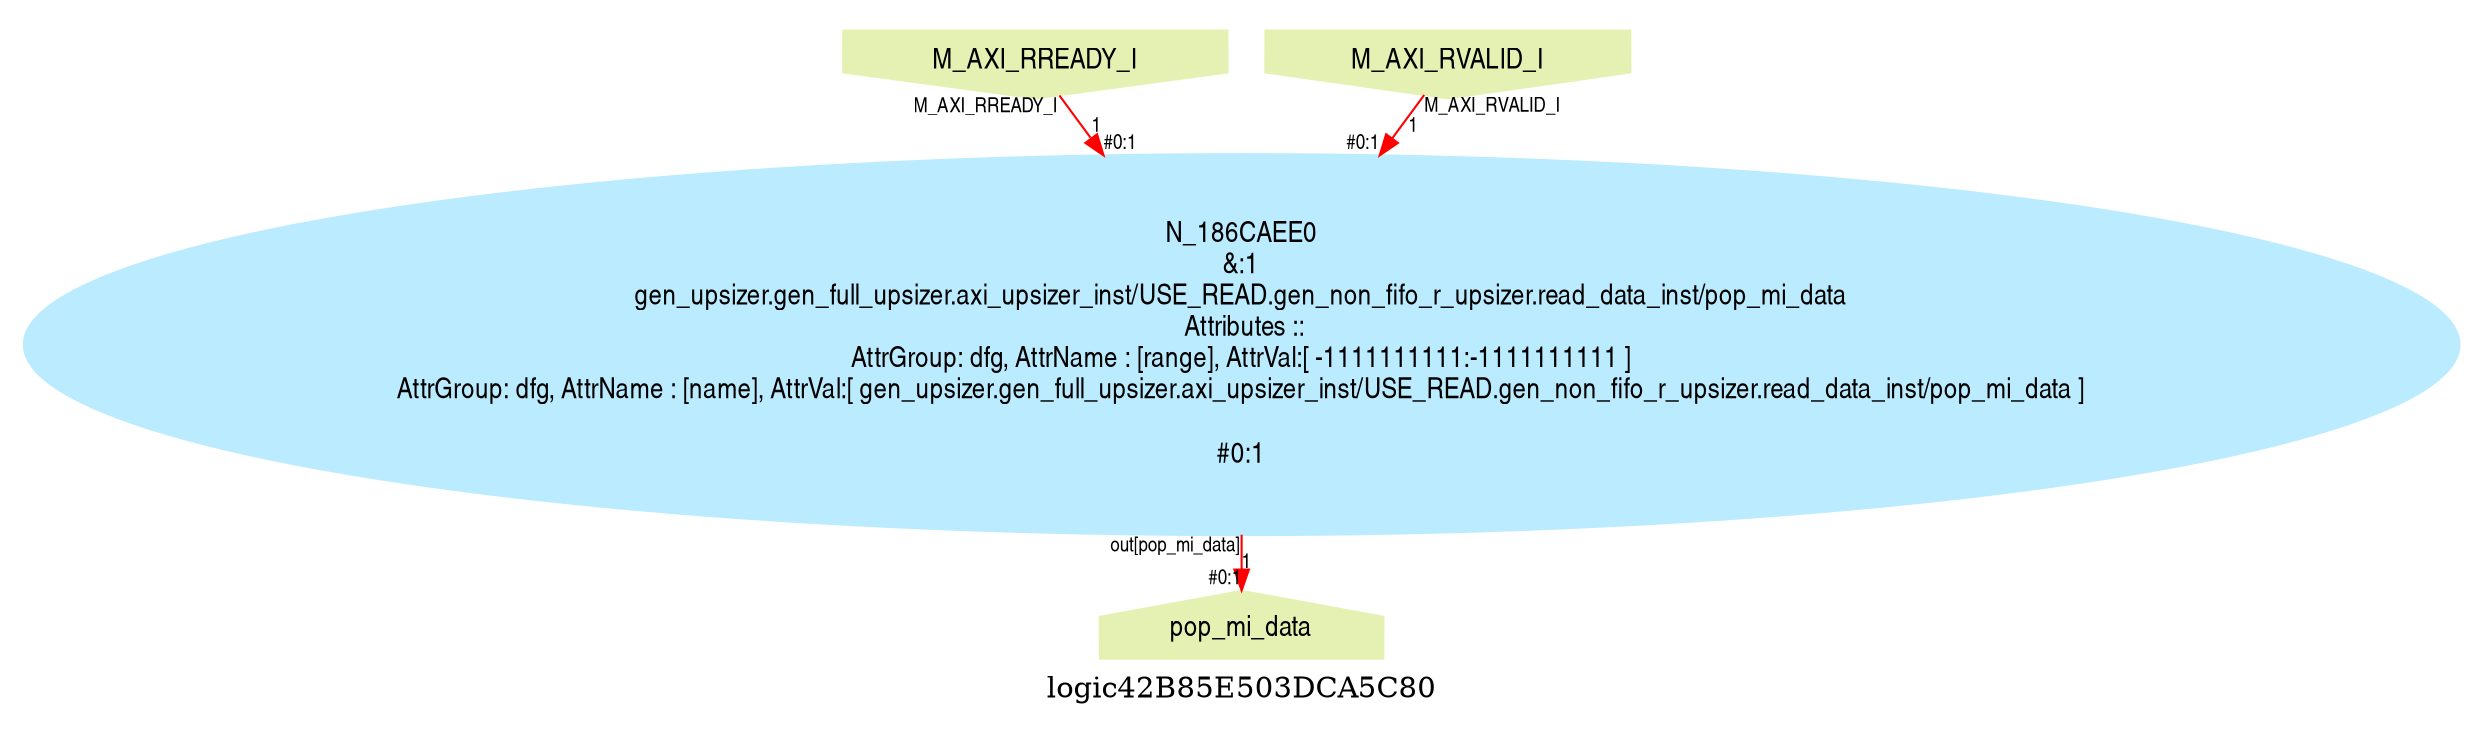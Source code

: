 digraph logic42B85E503DCA5C80 {
graph [label="logic42B85E503DCA5C80", margin="0.1,0.1", size="100,100", ranksep=0.1, splines=true];
node [style=filled, color="#ffee80", fontname=helveticanarrow];
edge [color="#ff0000", fontsize=10, fontname=helveticanarrow];
{ rank = source;logic42B85E503DCA5C80_M_AXI_RREADY_I [label="M_AXI_RREADY_I", shape=invhouse, color="#e4f1b2"];
logic42B85E503DCA5C80_M_AXI_RVALID_I [label="M_AXI_RVALID_I", shape=invhouse, color="#e4f1b2"];
}
{ rank = sink;logic42B85E503DCA5C80_pop_mi_data [label="pop_mi_data", shape=house, color="#e4f1b2"];
}
N_186CAEE0 [label="N_186CAEE0\n&:1\ngen_upsizer.gen_full_upsizer.axi_upsizer_inst/USE_READ.gen_non_fifo_r_upsizer.read_data_inst/pop_mi_data\n Attributes ::\nAttrGroup: dfg, AttrName : [range], AttrVal:[ -1111111111:-1111111111 ]\nAttrGroup: dfg, AttrName : [name], AttrVal:[ gen_upsizer.gen_full_upsizer.axi_upsizer_inst/USE_READ.gen_non_fifo_r_upsizer.read_data_inst/pop_mi_data ]\n\n#0:1\n", color="#bbebff"];
logic42B85E503DCA5C80_M_AXI_RREADY_I -> N_186CAEE0 [label="1", taillabel=<M_AXI_RREADY_I>, headlabel=<B>, headlabel=<#0:1>];
logic42B85E503DCA5C80_M_AXI_RVALID_I -> N_186CAEE0 [label="1", taillabel=<M_AXI_RVALID_I>, headlabel=<A>, headlabel=<#0:1>];
N_186CAEE0 -> logic42B85E503DCA5C80_pop_mi_data [label="1", taillabel=<out[pop_mi_data]>, headlabel=<pop_mi_data>, headlabel=<#0:1>];
}
